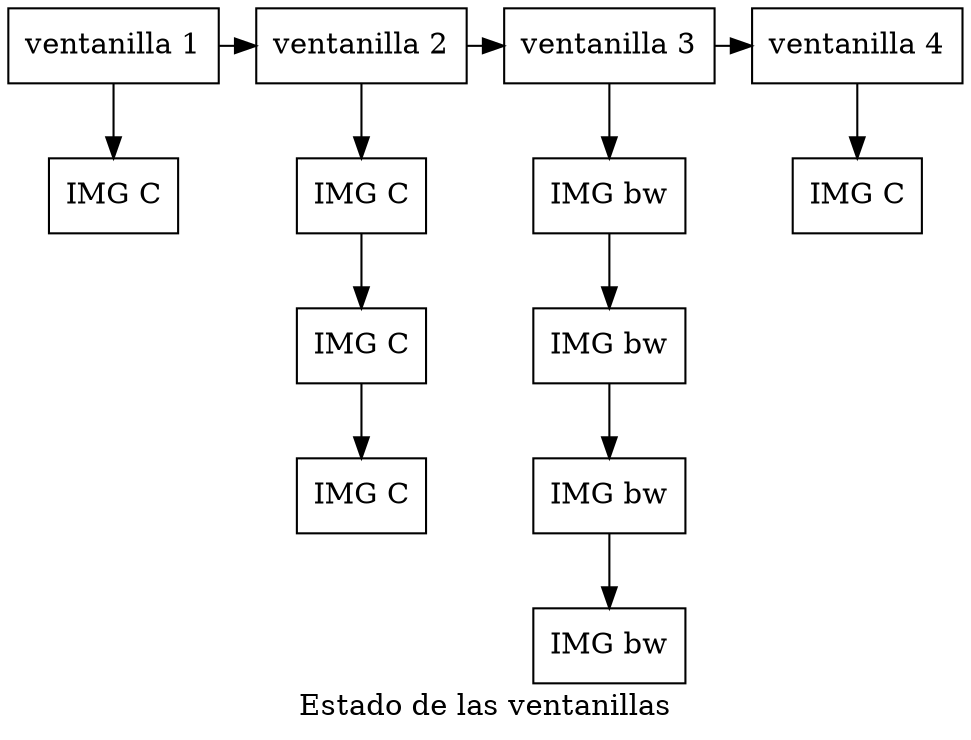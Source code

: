 digraph G{
label="Estado de las ventanillas";
node[shape=box];
nV1523554304[label="ventanilla 1"];
nP918221580[label="IMG C"];
nV1175962212[label="ventanilla 2"];
nP1554547125[label="IMG C"];
nP617901222[label="IMG C"];
nP1159190947[label="IMG C"];
nV2055281021[label="ventanilla 3"];
nP798154996[label="IMG bw"];
nP681842940[label="IMG bw"];
nP1392838282[label="IMG bw"];
nP523429237[label="IMG bw"];
nV925858445[label="ventanilla 4"];
nP664740647[label="IMG C"];

nV1523554304->nV1175962212;
nV1523554304->nP918221580;
nV1175962212->nV2055281021;
nV1175962212->nP1554547125;
nP1554547125->nP617901222;
nP617901222->nP1159190947;
nV2055281021->nV925858445;
nV2055281021->nP798154996;
nP798154996->nP681842940;
nP681842940->nP1392838282;
nP1392838282->nP523429237;
nV925858445->nP664740647;

{rank=same;nV1523554304;nV1175962212;nV2055281021;nV925858445;}
}
